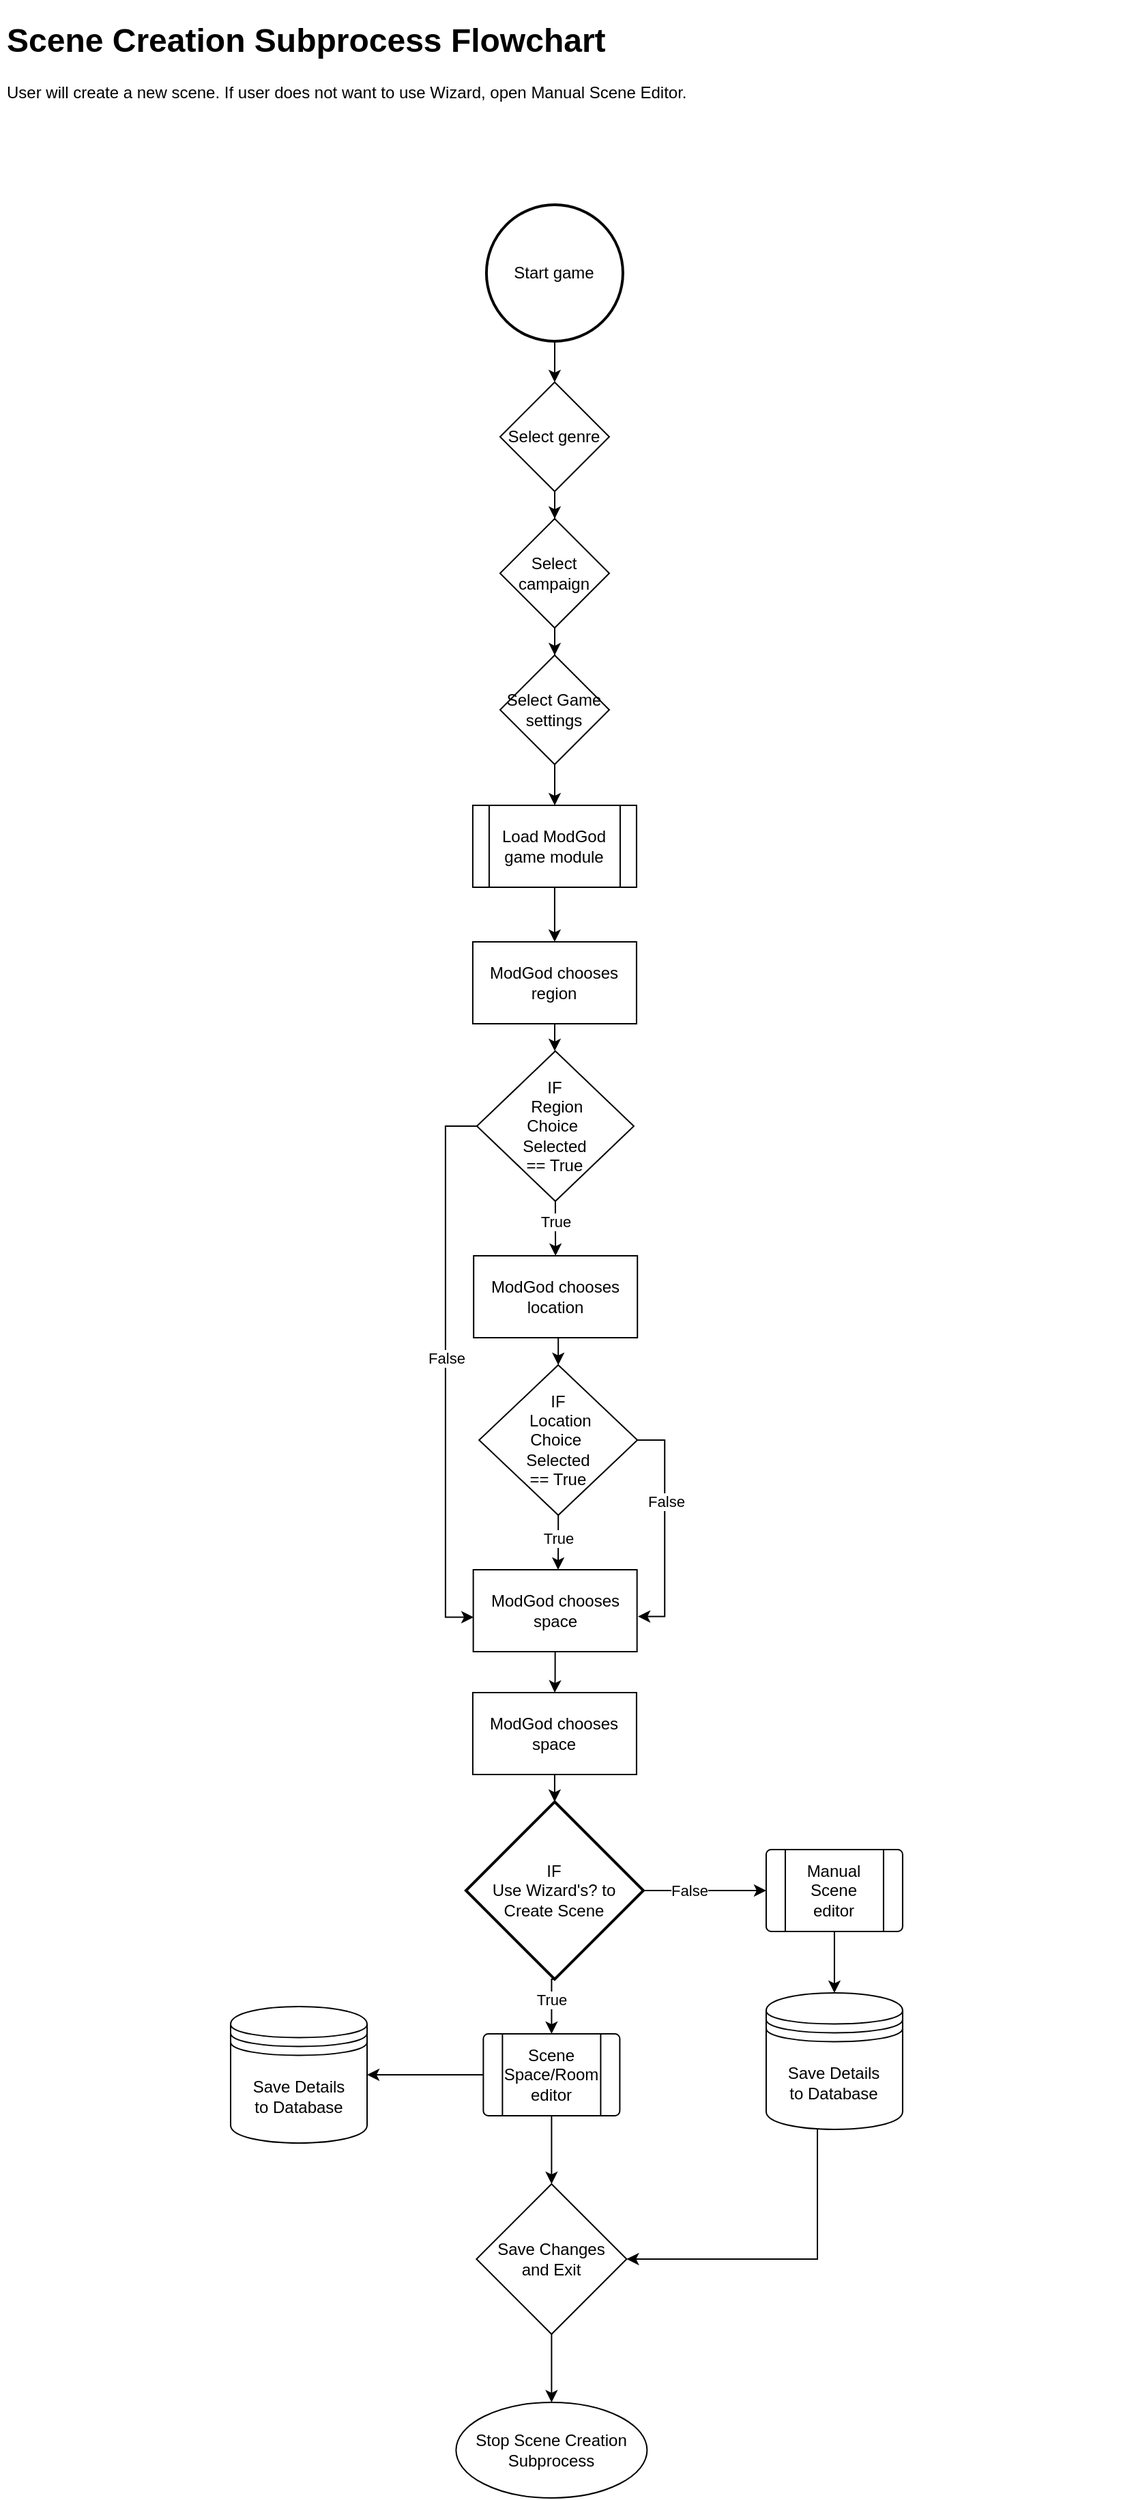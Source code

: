 <mxfile version="20.6.2" type="device"><diagram id="LsEVZn2ywElqt6WwXoec" name="Page-1"><mxGraphModel dx="1648" dy="820" grid="1" gridSize="10" guides="1" tooltips="1" connect="1" arrows="1" fold="1" page="1" pageScale="1" pageWidth="850" pageHeight="1100" math="0" shadow="0"><root><mxCell id="0"/><mxCell id="1" parent="0"/><mxCell id="-5vSoh6XbHN2hPACiJxj-5" style="edgeStyle=orthogonalEdgeStyle;rounded=0;orthogonalLoop=1;jettySize=auto;html=1;entryX=0.5;entryY=0;entryDx=0;entryDy=0;" parent="1" source="-5vSoh6XbHN2hPACiJxj-1" target="-5vSoh6XbHN2hPACiJxj-2" edge="1"><mxGeometry relative="1" as="geometry"/></mxCell><mxCell id="-5vSoh6XbHN2hPACiJxj-1" value="Start game" style="strokeWidth=2;html=1;shape=mxgraph.flowchart.start_2;whiteSpace=wrap;" parent="1" vertex="1"><mxGeometry x="366.46" y="150" width="100" height="100" as="geometry"/></mxCell><mxCell id="-5vSoh6XbHN2hPACiJxj-6" value="" style="edgeStyle=orthogonalEdgeStyle;rounded=0;orthogonalLoop=1;jettySize=auto;html=1;" parent="1" source="-5vSoh6XbHN2hPACiJxj-2" target="-5vSoh6XbHN2hPACiJxj-3" edge="1"><mxGeometry relative="1" as="geometry"/></mxCell><mxCell id="-5vSoh6XbHN2hPACiJxj-2" value="Select genre" style="rhombus;whiteSpace=wrap;html=1;" parent="1" vertex="1"><mxGeometry x="376.46" y="280" width="80" height="80" as="geometry"/></mxCell><mxCell id="-5vSoh6XbHN2hPACiJxj-7" value="" style="edgeStyle=orthogonalEdgeStyle;rounded=0;orthogonalLoop=1;jettySize=auto;html=1;" parent="1" source="-5vSoh6XbHN2hPACiJxj-3" target="-5vSoh6XbHN2hPACiJxj-4" edge="1"><mxGeometry relative="1" as="geometry"/></mxCell><mxCell id="-5vSoh6XbHN2hPACiJxj-3" value="Select campaign" style="rhombus;whiteSpace=wrap;html=1;" parent="1" vertex="1"><mxGeometry x="376.46" y="380" width="80" height="80" as="geometry"/></mxCell><mxCell id="-5vSoh6XbHN2hPACiJxj-10" value="" style="edgeStyle=orthogonalEdgeStyle;rounded=0;orthogonalLoop=1;jettySize=auto;html=1;" parent="1" source="-5vSoh6XbHN2hPACiJxj-4" target="-5vSoh6XbHN2hPACiJxj-8" edge="1"><mxGeometry relative="1" as="geometry"/></mxCell><mxCell id="-5vSoh6XbHN2hPACiJxj-4" value="Select Game settings" style="rhombus;whiteSpace=wrap;html=1;" parent="1" vertex="1"><mxGeometry x="376.46" y="480" width="80" height="80" as="geometry"/></mxCell><mxCell id="ucek9U1R-yIVm7dkha0N-2" style="edgeStyle=orthogonalEdgeStyle;rounded=0;orthogonalLoop=1;jettySize=auto;html=1;exitX=0.5;exitY=1;exitDx=0;exitDy=0;entryX=0.5;entryY=0;entryDx=0;entryDy=0;" parent="1" source="-5vSoh6XbHN2hPACiJxj-8" target="-5vSoh6XbHN2hPACiJxj-9" edge="1"><mxGeometry relative="1" as="geometry"><mxPoint x="416.395" y="680" as="targetPoint"/></mxGeometry></mxCell><mxCell id="-5vSoh6XbHN2hPACiJxj-8" value="Load ModGod game module" style="shape=process;whiteSpace=wrap;html=1;backgroundOutline=1;" parent="1" vertex="1"><mxGeometry x="356.46" y="590" width="120" height="60" as="geometry"/></mxCell><mxCell id="ucek9U1R-yIVm7dkha0N-4" style="edgeStyle=orthogonalEdgeStyle;rounded=0;orthogonalLoop=1;jettySize=auto;html=1;entryX=0.5;entryY=0;entryDx=0;entryDy=0;" parent="1" source="-5vSoh6XbHN2hPACiJxj-9" target="ucek9U1R-yIVm7dkha0N-5" edge="1"><mxGeometry relative="1" as="geometry"><mxPoint x="416.46" y="790" as="targetPoint"/></mxGeometry></mxCell><mxCell id="-5vSoh6XbHN2hPACiJxj-9" value="ModGod chooses region" style="rounded=0;whiteSpace=wrap;html=1;" parent="1" vertex="1"><mxGeometry x="356.46" y="690" width="120" height="60" as="geometry"/></mxCell><mxCell id="G6bFZoDbggwtHDk6c9j6-18" style="edgeStyle=orthogonalEdgeStyle;rounded=0;orthogonalLoop=1;jettySize=auto;html=1;exitX=0.5;exitY=1;exitDx=0;exitDy=0;" parent="1" source="-5vSoh6XbHN2hPACiJxj-13" target="G6bFZoDbggwtHDk6c9j6-17" edge="1"><mxGeometry relative="1" as="geometry"/></mxCell><mxCell id="-5vSoh6XbHN2hPACiJxj-13" value="ModGod chooses space" style="rounded=0;whiteSpace=wrap;html=1;" parent="1" vertex="1"><mxGeometry x="356.82" y="1150" width="120" height="60" as="geometry"/></mxCell><mxCell id="ucek9U1R-yIVm7dkha0N-7" style="edgeStyle=orthogonalEdgeStyle;rounded=0;orthogonalLoop=1;jettySize=auto;html=1;exitX=0.5;exitY=1;exitDx=0;exitDy=0;entryX=0.5;entryY=0;entryDx=0;entryDy=0;" parent="1" source="ucek9U1R-yIVm7dkha0N-5" target="ucek9U1R-yIVm7dkha0N-6" edge="1"><mxGeometry relative="1" as="geometry"/></mxCell><mxCell id="ucek9U1R-yIVm7dkha0N-14" value="True" style="edgeLabel;html=1;align=center;verticalAlign=middle;resizable=0;points=[];" parent="ucek9U1R-yIVm7dkha0N-7" vertex="1" connectable="0"><mxGeometry x="-0.274" relative="1" as="geometry"><mxPoint as="offset"/></mxGeometry></mxCell><mxCell id="ucek9U1R-yIVm7dkha0N-18" style="edgeStyle=orthogonalEdgeStyle;rounded=0;orthogonalLoop=1;jettySize=auto;html=1;entryX=0.002;entryY=0.579;entryDx=0;entryDy=0;entryPerimeter=0;" parent="1" source="ucek9U1R-yIVm7dkha0N-5" target="-5vSoh6XbHN2hPACiJxj-13" edge="1"><mxGeometry relative="1" as="geometry"><Array as="points"><mxPoint x="336.46" y="825"/><mxPoint x="336.46" y="1185"/></Array></mxGeometry></mxCell><mxCell id="ucek9U1R-yIVm7dkha0N-21" value="False" style="edgeLabel;html=1;align=center;verticalAlign=middle;resizable=0;points=[];" parent="ucek9U1R-yIVm7dkha0N-18" vertex="1" connectable="0"><mxGeometry x="-0.043" relative="1" as="geometry"><mxPoint as="offset"/></mxGeometry></mxCell><mxCell id="ucek9U1R-yIVm7dkha0N-5" value="IF&lt;br&gt;&amp;nbsp;Region&lt;br&gt;Choice&amp;nbsp;&lt;br&gt;Selected&lt;br&gt;== True" style="rhombus;whiteSpace=wrap;html=1;" parent="1" vertex="1"><mxGeometry x="359.46" y="770" width="115" height="110" as="geometry"/></mxCell><mxCell id="ucek9U1R-yIVm7dkha0N-11" style="edgeStyle=orthogonalEdgeStyle;rounded=0;orthogonalLoop=1;jettySize=auto;html=1;exitX=0.5;exitY=1;exitDx=0;exitDy=0;entryX=0.5;entryY=0;entryDx=0;entryDy=0;" parent="1" source="ucek9U1R-yIVm7dkha0N-6" target="ucek9U1R-yIVm7dkha0N-10" edge="1"><mxGeometry relative="1" as="geometry"/></mxCell><mxCell id="ucek9U1R-yIVm7dkha0N-6" value="ModGod chooses location" style="rounded=0;whiteSpace=wrap;html=1;" parent="1" vertex="1"><mxGeometry x="357.09" y="920" width="120" height="60" as="geometry"/></mxCell><mxCell id="ucek9U1R-yIVm7dkha0N-12" style="edgeStyle=orthogonalEdgeStyle;rounded=0;orthogonalLoop=1;jettySize=auto;html=1;exitX=0.5;exitY=1;exitDx=0;exitDy=0;entryX=0.518;entryY=0;entryDx=0;entryDy=0;entryPerimeter=0;" parent="1" source="ucek9U1R-yIVm7dkha0N-10" target="-5vSoh6XbHN2hPACiJxj-13" edge="1"><mxGeometry relative="1" as="geometry"><mxPoint x="418.963" y="1140" as="targetPoint"/></mxGeometry></mxCell><mxCell id="ucek9U1R-yIVm7dkha0N-13" value="True" style="edgeLabel;html=1;align=center;verticalAlign=middle;resizable=0;points=[];" parent="ucek9U1R-yIVm7dkha0N-12" vertex="1" connectable="0"><mxGeometry x="-0.175" relative="1" as="geometry"><mxPoint as="offset"/></mxGeometry></mxCell><mxCell id="ucek9U1R-yIVm7dkha0N-20" style="edgeStyle=orthogonalEdgeStyle;rounded=0;orthogonalLoop=1;jettySize=auto;html=1;exitX=1;exitY=0.5;exitDx=0;exitDy=0;entryX=1.006;entryY=0.571;entryDx=0;entryDy=0;entryPerimeter=0;" parent="1" source="ucek9U1R-yIVm7dkha0N-10" target="-5vSoh6XbHN2hPACiJxj-13" edge="1"><mxGeometry relative="1" as="geometry"/></mxCell><mxCell id="ucek9U1R-yIVm7dkha0N-22" value="False" style="edgeLabel;html=1;align=center;verticalAlign=middle;resizable=0;points=[];" parent="ucek9U1R-yIVm7dkha0N-20" vertex="1" connectable="0"><mxGeometry x="-0.228" y="1" relative="1" as="geometry"><mxPoint as="offset"/></mxGeometry></mxCell><mxCell id="ucek9U1R-yIVm7dkha0N-10" value="IF&lt;br&gt;&amp;nbsp;Location&lt;br&gt;Choice&amp;nbsp;&lt;br&gt;Selected&lt;br&gt;== True" style="rhombus;whiteSpace=wrap;html=1;" parent="1" vertex="1"><mxGeometry x="361.09" y="1000" width="116" height="110" as="geometry"/></mxCell><mxCell id="G6bFZoDbggwtHDk6c9j6-1" value="Stop Scene Creation Subprocess" style="ellipse;whiteSpace=wrap;html=1;rounded=0;" parent="1" vertex="1"><mxGeometry x="344.19" y="1760" width="140" height="70" as="geometry"/></mxCell><mxCell id="G6bFZoDbggwtHDk6c9j6-2" value="Save Details&lt;br&gt;to&amp;nbsp;Database" style="shape=datastore;whiteSpace=wrap;html=1;" parent="1" vertex="1"><mxGeometry x="179.0" y="1470" width="100" height="100" as="geometry"/></mxCell><mxCell id="G6bFZoDbggwtHDk6c9j6-3" style="edgeStyle=orthogonalEdgeStyle;rounded=0;orthogonalLoop=1;jettySize=auto;html=1;entryX=1;entryY=0.5;entryDx=0;entryDy=0;" parent="1" source="G6bFZoDbggwtHDk6c9j6-5" target="G6bFZoDbggwtHDk6c9j6-2" edge="1"><mxGeometry relative="1" as="geometry"/></mxCell><mxCell id="G6bFZoDbggwtHDk6c9j6-4" style="edgeStyle=orthogonalEdgeStyle;rounded=0;orthogonalLoop=1;jettySize=auto;html=1;" parent="1" source="G6bFZoDbggwtHDk6c9j6-5" target="G6bFZoDbggwtHDk6c9j6-14" edge="1"><mxGeometry relative="1" as="geometry"/></mxCell><mxCell id="G6bFZoDbggwtHDk6c9j6-5" value="Scene&lt;br&gt;Space/Room editor" style="verticalLabelPosition=middle;verticalAlign=middle;html=1;shape=process;whiteSpace=wrap;rounded=1;size=0.14;arcSize=6;labelPosition=center;align=center;" parent="1" vertex="1"><mxGeometry x="364.19" y="1490" width="100" height="60" as="geometry"/></mxCell><mxCell id="G6bFZoDbggwtHDk6c9j6-6" style="edgeStyle=orthogonalEdgeStyle;rounded=0;orthogonalLoop=1;jettySize=auto;html=1;exitX=0.5;exitY=1;exitDx=0;exitDy=0;exitPerimeter=0;" parent="1" source="G6bFZoDbggwtHDk6c9j6-10" target="G6bFZoDbggwtHDk6c9j6-5" edge="1"><mxGeometry relative="1" as="geometry"><Array as="points"><mxPoint x="414.19" y="1470"/><mxPoint x="414.19" y="1470"/></Array></mxGeometry></mxCell><mxCell id="G6bFZoDbggwtHDk6c9j6-7" value="True" style="edgeLabel;html=1;align=center;verticalAlign=middle;resizable=0;points=[];" parent="G6bFZoDbggwtHDk6c9j6-6" vertex="1" connectable="0"><mxGeometry x="-0.166" relative="1" as="geometry"><mxPoint as="offset"/></mxGeometry></mxCell><mxCell id="G6bFZoDbggwtHDk6c9j6-8" style="edgeStyle=orthogonalEdgeStyle;rounded=0;orthogonalLoop=1;jettySize=auto;html=1;exitX=1;exitY=0.5;exitDx=0;exitDy=0;exitPerimeter=0;entryX=0;entryY=0.5;entryDx=0;entryDy=0;" parent="1" source="G6bFZoDbggwtHDk6c9j6-10" target="G6bFZoDbggwtHDk6c9j6-12" edge="1"><mxGeometry relative="1" as="geometry"><mxPoint x="569.19" y="1380" as="targetPoint"/></mxGeometry></mxCell><mxCell id="G6bFZoDbggwtHDk6c9j6-9" value="False" style="edgeLabel;html=1;align=center;verticalAlign=middle;resizable=0;points=[];" parent="G6bFZoDbggwtHDk6c9j6-8" vertex="1" connectable="0"><mxGeometry x="-0.269" relative="1" as="geometry"><mxPoint as="offset"/></mxGeometry></mxCell><mxCell id="G6bFZoDbggwtHDk6c9j6-10" value="IF&lt;br&gt;Use Wizard's? to Create Scene" style="strokeWidth=2;html=1;shape=mxgraph.flowchart.decision;whiteSpace=wrap;" parent="1" vertex="1"><mxGeometry x="351.46" y="1320" width="130" height="130" as="geometry"/></mxCell><mxCell id="G6bFZoDbggwtHDk6c9j6-11" style="edgeStyle=orthogonalEdgeStyle;rounded=0;orthogonalLoop=1;jettySize=auto;html=1;exitX=0.5;exitY=1;exitDx=0;exitDy=0;entryX=0.5;entryY=0;entryDx=0;entryDy=0;" parent="1" source="G6bFZoDbggwtHDk6c9j6-12" target="G6bFZoDbggwtHDk6c9j6-16" edge="1"><mxGeometry relative="1" as="geometry"/></mxCell><mxCell id="G6bFZoDbggwtHDk6c9j6-12" value="Manual&lt;br&gt;Scene&lt;br&gt;editor" style="verticalLabelPosition=middle;verticalAlign=middle;html=1;shape=process;whiteSpace=wrap;rounded=1;size=0.14;arcSize=6;labelPosition=center;align=center;" parent="1" vertex="1"><mxGeometry x="571.46" y="1355" width="100" height="60" as="geometry"/></mxCell><mxCell id="G6bFZoDbggwtHDk6c9j6-13" style="edgeStyle=orthogonalEdgeStyle;rounded=0;orthogonalLoop=1;jettySize=auto;html=1;exitX=0.5;exitY=1;exitDx=0;exitDy=0;" parent="1" source="G6bFZoDbggwtHDk6c9j6-14" target="G6bFZoDbggwtHDk6c9j6-1" edge="1"><mxGeometry relative="1" as="geometry"/></mxCell><mxCell id="G6bFZoDbggwtHDk6c9j6-14" value="Save Changes &lt;br&gt;and&amp;nbsp;Exit" style="rhombus;whiteSpace=wrap;html=1;" parent="1" vertex="1"><mxGeometry x="359.19" y="1600" width="110" height="110" as="geometry"/></mxCell><mxCell id="G6bFZoDbggwtHDk6c9j6-15" style="edgeStyle=orthogonalEdgeStyle;rounded=0;orthogonalLoop=1;jettySize=auto;html=1;entryX=1;entryY=0.5;entryDx=0;entryDy=0;" parent="1" source="G6bFZoDbggwtHDk6c9j6-16" target="G6bFZoDbggwtHDk6c9j6-14" edge="1"><mxGeometry relative="1" as="geometry"><mxPoint x="609.19" y="1660.0" as="targetPoint"/><Array as="points"><mxPoint x="609" y="1655"/></Array></mxGeometry></mxCell><mxCell id="G6bFZoDbggwtHDk6c9j6-16" value="Save Details&lt;br&gt;to&amp;nbsp;Database" style="shape=datastore;whiteSpace=wrap;html=1;" parent="1" vertex="1"><mxGeometry x="571.46" y="1460" width="100" height="100" as="geometry"/></mxCell><mxCell id="G6bFZoDbggwtHDk6c9j6-19" style="edgeStyle=orthogonalEdgeStyle;rounded=0;orthogonalLoop=1;jettySize=auto;html=1;exitX=0.5;exitY=1;exitDx=0;exitDy=0;entryX=0.5;entryY=0;entryDx=0;entryDy=0;entryPerimeter=0;" parent="1" source="G6bFZoDbggwtHDk6c9j6-17" target="G6bFZoDbggwtHDk6c9j6-10" edge="1"><mxGeometry relative="1" as="geometry"/></mxCell><mxCell id="G6bFZoDbggwtHDk6c9j6-17" value="ModGod chooses space" style="rounded=0;whiteSpace=wrap;html=1;" parent="1" vertex="1"><mxGeometry x="356.46" y="1240" width="120" height="60" as="geometry"/></mxCell><mxCell id="D688FqIAoTYMsvy_2QLp-1" value="&lt;h1&gt;Scene Creation Subprocess Flowchart&lt;/h1&gt;&lt;p&gt;User will create a new scene. If user does not want to use Wizard, open Manual Scene Editor.&lt;/p&gt;" style="text;html=1;strokeColor=none;fillColor=none;spacing=5;spacingTop=-20;whiteSpace=wrap;overflow=hidden;rounded=0;" vertex="1" parent="1"><mxGeometry x="10" y="10" width="830" height="120" as="geometry"/></mxCell></root></mxGraphModel></diagram></mxfile>